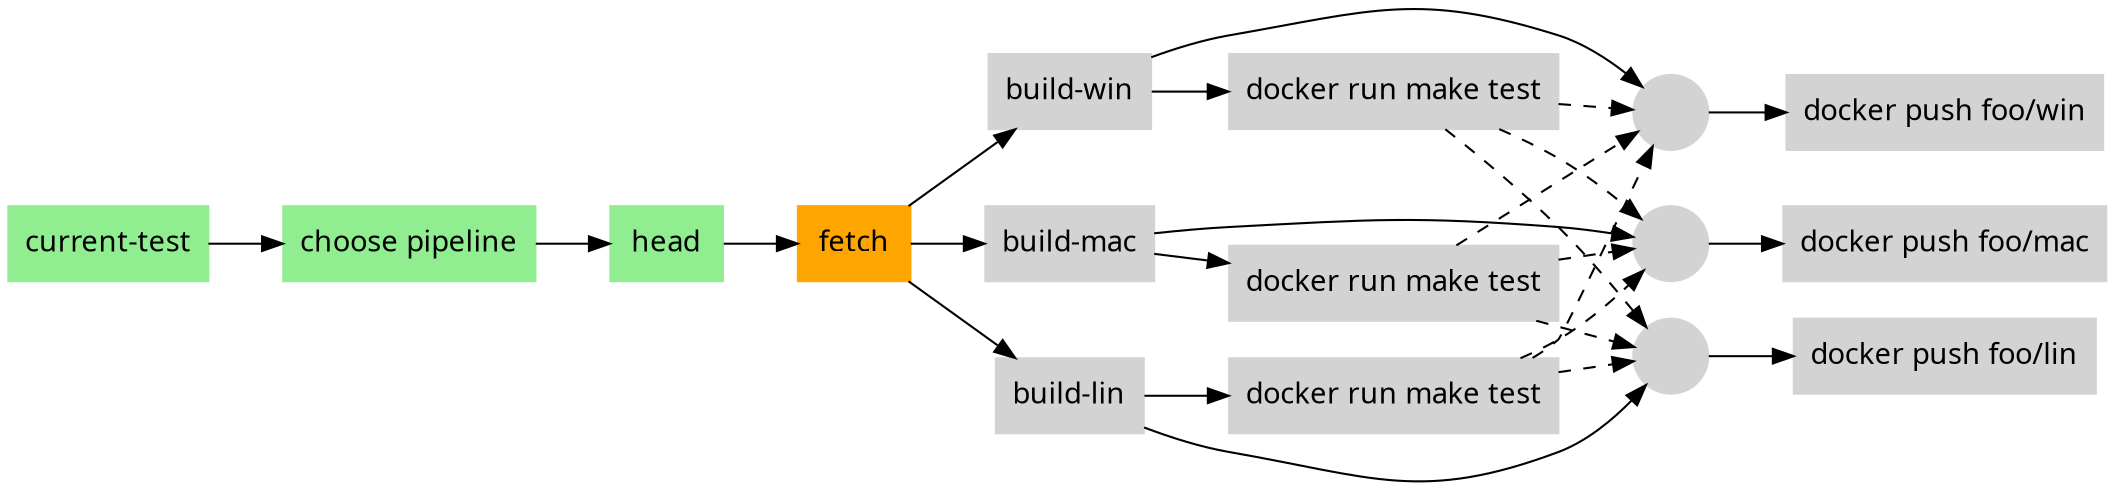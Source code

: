 digraph pipeline {
  graph [fontname="ui-system,sans-serif"]
  node [fontname="ui-system,sans-serif",shape="box"]
  edge [fontname="ui-system,sans-serif"]
  rankdir=LR
  n3 [label="current-test",color="#90ee90",fillcolor="#90ee90",style="filled"]
  n2 [label="choose pipeline",color="#90ee90",fillcolor="#90ee90",style="filled"]
  n16 [label="head",color="#90ee90",fillcolor="#90ee90",style="filled"]
  n15 [label="fetch",color="#ffa500",fillcolor="#ffa500",style="filled"]
  n14 [label="build-win",color="#d3d3d3",fillcolor="#d3d3d3",style="filled"]
  n13 [label="docker run make test",color="#d3d3d3",fillcolor="#d3d3d3",style="filled"]
  n18 [label="build-mac",color="#d3d3d3",fillcolor="#d3d3d3",style="filled"]
  n17 [label="docker run make test",color="#d3d3d3",fillcolor="#d3d3d3",style="filled"]
  n20 [label="build-lin",color="#d3d3d3",fillcolor="#d3d3d3",style="filled"]
  n19 [label="docker run make test",color="#d3d3d3",fillcolor="#d3d3d3",style="filled"]
  n8 [label="",color="#d3d3d3",fillcolor="#d3d3d3",style="filled",shape="circle"]
  n7 [label="docker push foo/win",color="#d3d3d3",fillcolor="#d3d3d3",style="filled"]
  n22 [label="",color="#d3d3d3",fillcolor="#d3d3d3",style="filled",shape="circle"]
  n21 [label="docker push foo/mac",color="#d3d3d3",fillcolor="#d3d3d3",style="filled"]
  n24 [label="",color="#d3d3d3",fillcolor="#d3d3d3",style="filled",shape="circle"]
  n23 [label="docker push foo/lin",color="#d3d3d3",fillcolor="#d3d3d3",style="filled"]
  n24 -> n23
  n20 -> n24
  n19 -> n24 [style="dashed"]
  n17 -> n24 [style="dashed"]
  n13 -> n24 [style="dashed"]
  n22 -> n21
  n18 -> n22
  n19 -> n22 [style="dashed"]
  n17 -> n22 [style="dashed"]
  n13 -> n22 [style="dashed"]
  n8 -> n7
  n14 -> n8
  n19 -> n8 [style="dashed"]
  n17 -> n8 [style="dashed"]
  n13 -> n8 [style="dashed"]
  n20 -> n19
  n15 -> n20
  n18 -> n17
  n15 -> n18
  n14 -> n13
  n15 -> n14
  n16 -> n15
  n2 -> n16
  n3 -> n2
  }
